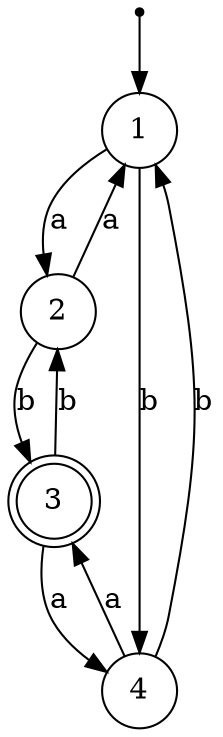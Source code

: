 digraph G {
	qi [shape=point]
	1 [label=1 shape=circle]
	2 [label=2 shape=circle]
	3 [label=3 shape=doublecircle]
	4 [label=4 shape=circle]
	qi -> 1
	1 -> 2 [label=a]
	2 -> 1 [label=a]
	2 -> 3 [label=b]
	3 -> 2 [label=b]
	3 -> 4 [label=a]
	4 -> 3 [label=a]
	1 -> 4 [label=b]
	4 -> 1 [label=b]
}
